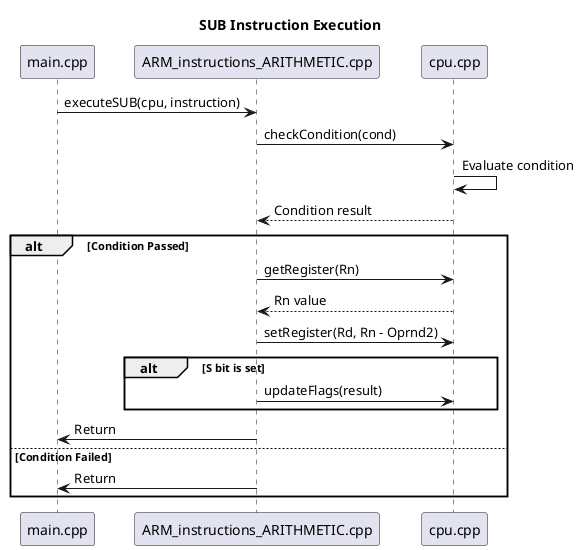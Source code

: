 @startuml

title SUB Instruction Execution

participant "main.cpp" as Main
participant "ARM_instructions_ARITHMETIC.cpp" as ARITH
participant "cpu.cpp" as CPU

Main -> ARITH: executeSUB(cpu, instruction)
ARITH -> CPU: checkCondition(cond)
CPU -> CPU: Evaluate condition
CPU --> ARITH: Condition result
alt Condition Passed
    ARITH -> CPU: getRegister(Rn)
    CPU --> ARITH: Rn value
    ARITH -> CPU: setRegister(Rd, Rn - Oprnd2)
    alt S bit is set
        ARITH -> CPU: updateFlags(result)
    end
    ARITH -> Main: Return
else Condition Failed
    ARITH -> Main: Return
end

@enduml
